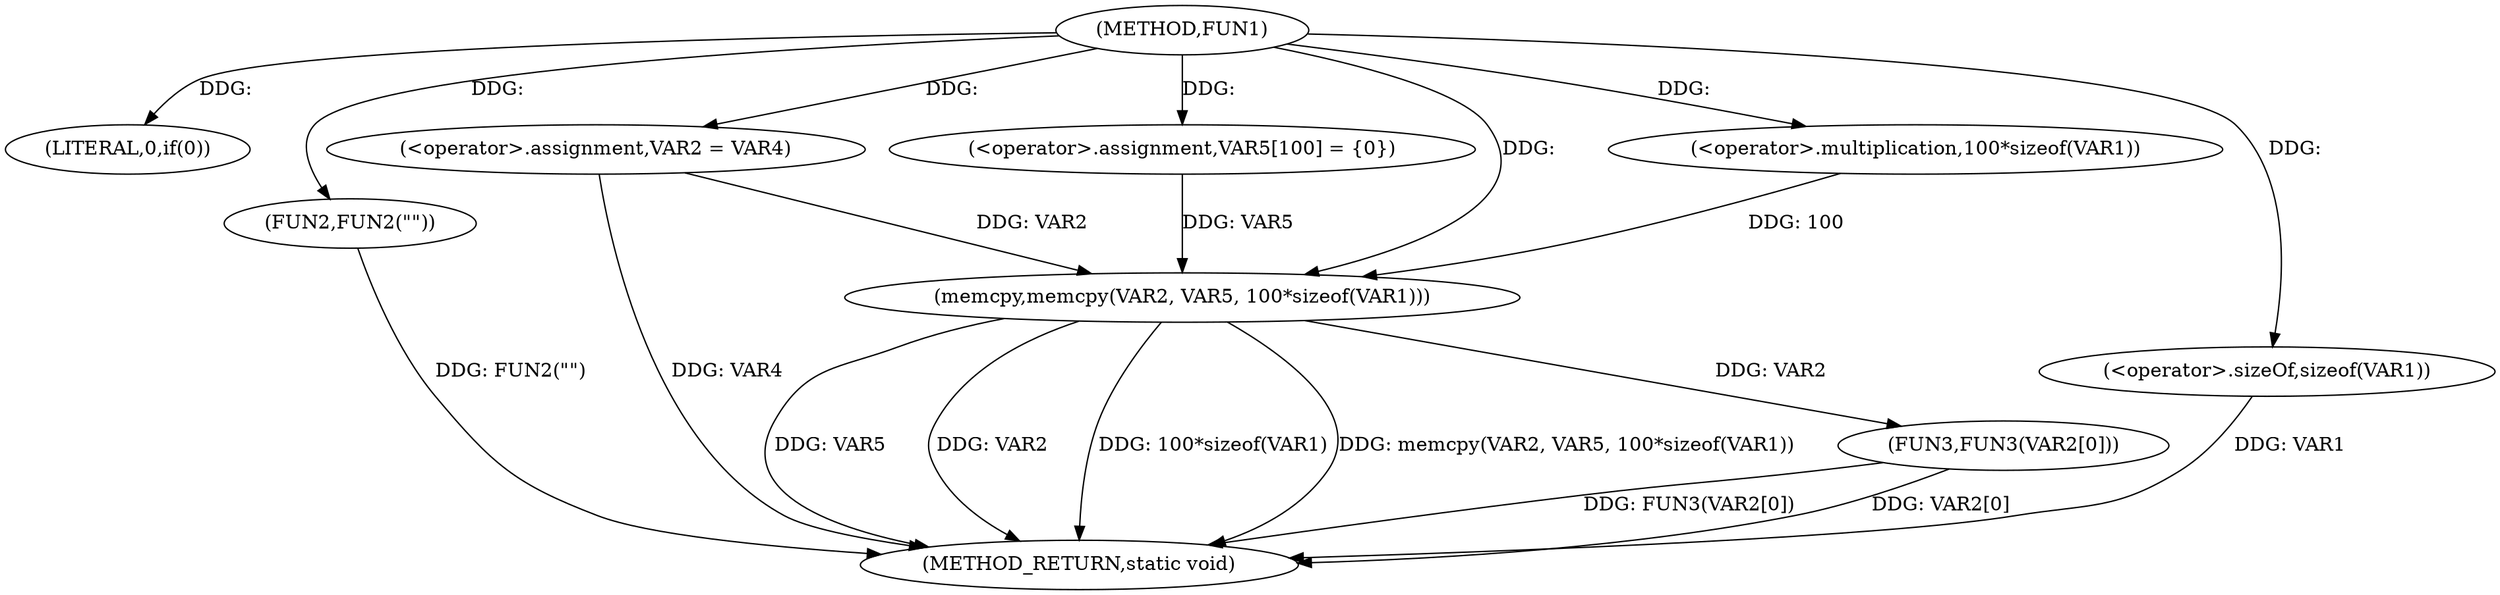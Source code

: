 digraph FUN1 {  
"1000100" [label = "(METHOD,FUN1)" ]
"1000130" [label = "(METHOD_RETURN,static void)" ]
"1000106" [label = "(LITERAL,0,if(0))" ]
"1000108" [label = "(FUN2,FUN2(\"\"))" ]
"1000112" [label = "(<operator>.assignment,VAR2 = VAR4)" ]
"1000117" [label = "(<operator>.assignment,VAR5[100] = {0})" ]
"1000119" [label = "(memcpy,memcpy(VAR2, VAR5, 100*sizeof(VAR1)))" ]
"1000122" [label = "(<operator>.multiplication,100*sizeof(VAR1))" ]
"1000124" [label = "(<operator>.sizeOf,sizeof(VAR1))" ]
"1000126" [label = "(FUN3,FUN3(VAR2[0]))" ]
  "1000126" -> "1000130"  [ label = "DDG: FUN3(VAR2[0])"] 
  "1000124" -> "1000130"  [ label = "DDG: VAR1"] 
  "1000108" -> "1000130"  [ label = "DDG: FUN2(\"\")"] 
  "1000112" -> "1000130"  [ label = "DDG: VAR4"] 
  "1000119" -> "1000130"  [ label = "DDG: VAR5"] 
  "1000126" -> "1000130"  [ label = "DDG: VAR2[0]"] 
  "1000119" -> "1000130"  [ label = "DDG: VAR2"] 
  "1000119" -> "1000130"  [ label = "DDG: 100*sizeof(VAR1)"] 
  "1000119" -> "1000130"  [ label = "DDG: memcpy(VAR2, VAR5, 100*sizeof(VAR1))"] 
  "1000100" -> "1000106"  [ label = "DDG: "] 
  "1000100" -> "1000108"  [ label = "DDG: "] 
  "1000100" -> "1000112"  [ label = "DDG: "] 
  "1000100" -> "1000117"  [ label = "DDG: "] 
  "1000112" -> "1000119"  [ label = "DDG: VAR2"] 
  "1000100" -> "1000119"  [ label = "DDG: "] 
  "1000117" -> "1000119"  [ label = "DDG: VAR5"] 
  "1000122" -> "1000119"  [ label = "DDG: 100"] 
  "1000100" -> "1000122"  [ label = "DDG: "] 
  "1000100" -> "1000124"  [ label = "DDG: "] 
  "1000119" -> "1000126"  [ label = "DDG: VAR2"] 
}
